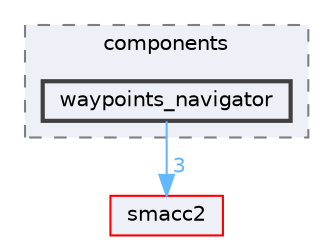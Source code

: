 digraph "smacc2_client_library/nav2z_client/nav2z_client/include/nav2z_client/components/waypoints_navigator"
{
 // LATEX_PDF_SIZE
  bgcolor="transparent";
  edge [fontname=Helvetica,fontsize=10,labelfontname=Helvetica,labelfontsize=10];
  node [fontname=Helvetica,fontsize=10,shape=box,height=0.2,width=0.4];
  compound=true
  subgraph clusterdir_bbb373c5cd8b9aae828d2b9e77bec68a {
    graph [ bgcolor="#edf0f7", pencolor="grey50", label="components", fontname=Helvetica,fontsize=10 style="filled,dashed", URL="dir_bbb373c5cd8b9aae828d2b9e77bec68a.html",tooltip=""]
  dir_d2532c382e9dcff459c3f3d6b6769c77 [label="waypoints_navigator", fillcolor="#edf0f7", color="grey25", style="filled,bold", URL="dir_d2532c382e9dcff459c3f3d6b6769c77.html",tooltip=""];
  }
  dir_ce4c19d6108cf5285f3105ec9cd73bf1 [label="smacc2", fillcolor="#edf0f7", color="red", style="filled", URL="dir_ce4c19d6108cf5285f3105ec9cd73bf1.html",tooltip=""];
  dir_d2532c382e9dcff459c3f3d6b6769c77->dir_ce4c19d6108cf5285f3105ec9cd73bf1 [headlabel="3", labeldistance=1.5 headhref="dir_000144_000105.html" color="steelblue1" fontcolor="steelblue1"];
}
